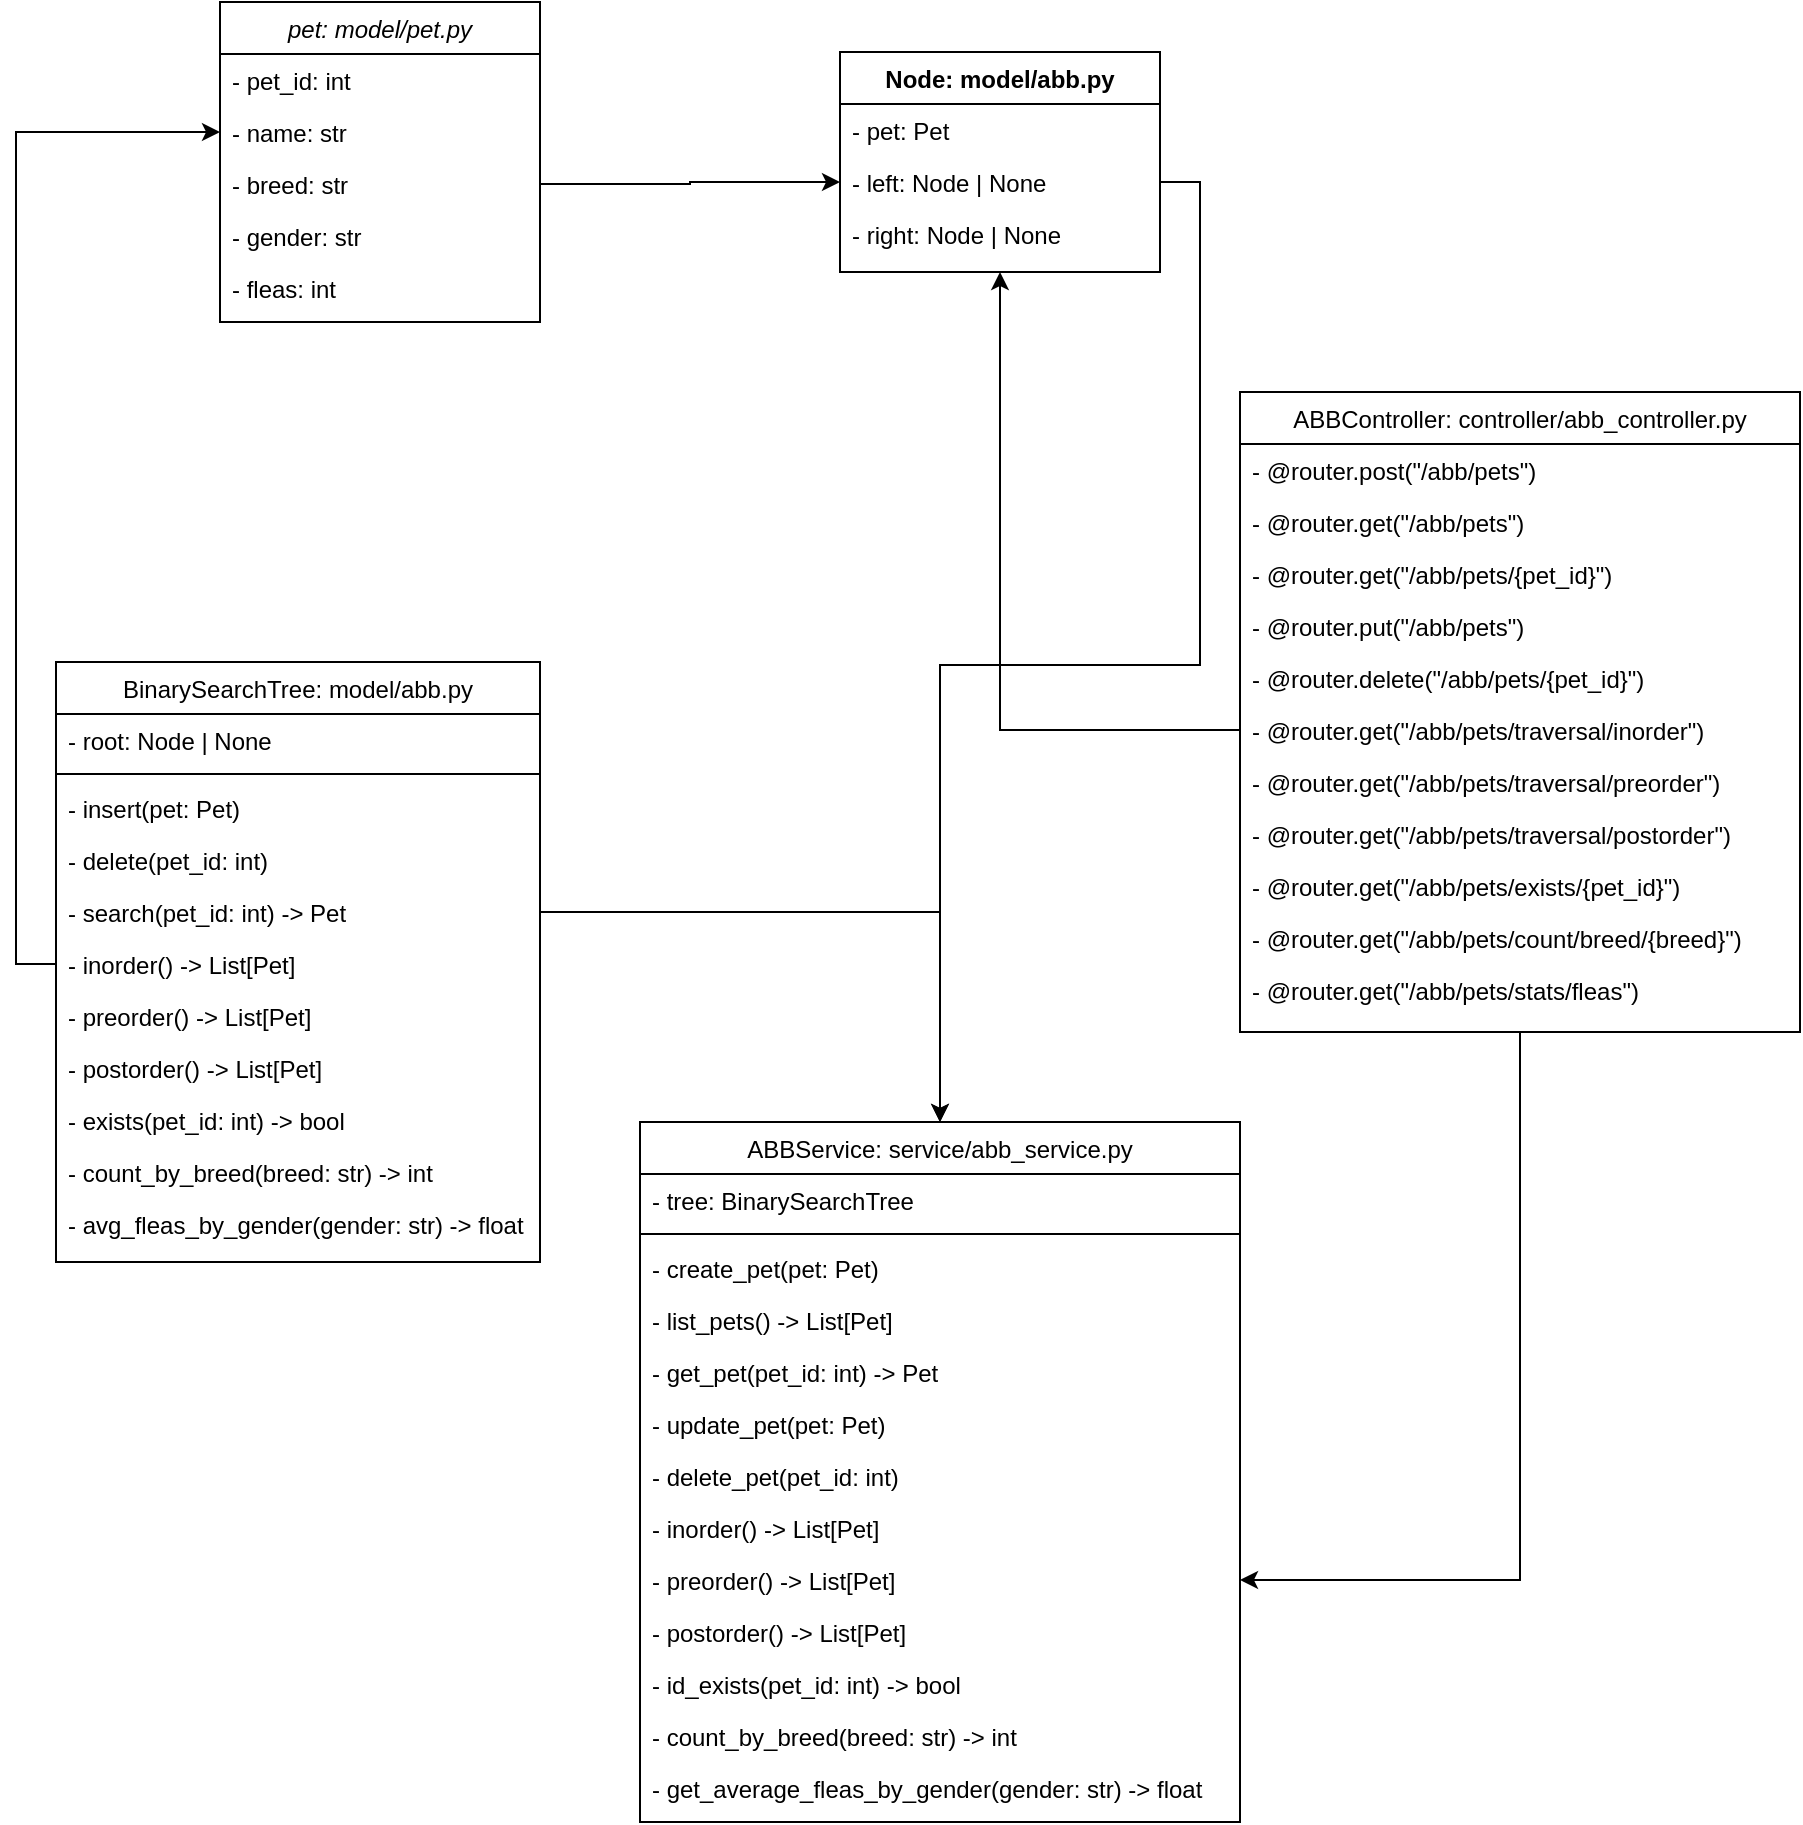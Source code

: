 <mxfile version="26.2.10">
  <diagram id="C5RBs43oDa-KdzZeNtuy" name="Page-1">
    <mxGraphModel dx="2318" dy="820" grid="1" gridSize="10" guides="1" tooltips="1" connect="1" arrows="1" fold="1" page="1" pageScale="1" pageWidth="827" pageHeight="1169" math="0" shadow="0">
      <root>
        <mxCell id="WIyWlLk6GJQsqaUBKTNV-0" />
        <mxCell id="WIyWlLk6GJQsqaUBKTNV-1" parent="WIyWlLk6GJQsqaUBKTNV-0" />
        <mxCell id="zkfFHV4jXpPFQw0GAbJ--0" value="pet: model/pet.py" style="swimlane;fontStyle=2;align=center;verticalAlign=top;childLayout=stackLayout;horizontal=1;startSize=26;horizontalStack=0;resizeParent=1;resizeLast=0;collapsible=1;marginBottom=0;rounded=0;shadow=0;strokeWidth=1;" parent="WIyWlLk6GJQsqaUBKTNV-1" vertex="1">
          <mxGeometry x="-160" y="70" width="160" height="160" as="geometry">
            <mxRectangle x="230" y="140" width="160" height="26" as="alternateBounds" />
          </mxGeometry>
        </mxCell>
        <mxCell id="zkfFHV4jXpPFQw0GAbJ--1" value="- pet_id: int" style="text;align=left;verticalAlign=top;spacingLeft=4;spacingRight=4;overflow=hidden;rotatable=0;points=[[0,0.5],[1,0.5]];portConstraint=eastwest;" parent="zkfFHV4jXpPFQw0GAbJ--0" vertex="1">
          <mxGeometry y="26" width="160" height="26" as="geometry" />
        </mxCell>
        <mxCell id="zkfFHV4jXpPFQw0GAbJ--2" value="- name: str&#xa;&#xa;&#xa;&#xa;" style="text;align=left;verticalAlign=top;spacingLeft=4;spacingRight=4;overflow=hidden;rotatable=0;points=[[0,0.5],[1,0.5]];portConstraint=eastwest;rounded=0;shadow=0;html=0;" parent="zkfFHV4jXpPFQw0GAbJ--0" vertex="1">
          <mxGeometry y="52" width="160" height="26" as="geometry" />
        </mxCell>
        <mxCell id="zkfFHV4jXpPFQw0GAbJ--3" value="- breed: str&#xa;&#xa;&#xa;&#xa;" style="text;align=left;verticalAlign=top;spacingLeft=4;spacingRight=4;overflow=hidden;rotatable=0;points=[[0,0.5],[1,0.5]];portConstraint=eastwest;rounded=0;shadow=0;html=0;" parent="zkfFHV4jXpPFQw0GAbJ--0" vertex="1">
          <mxGeometry y="78" width="160" height="26" as="geometry" />
        </mxCell>
        <mxCell id="qS7muwu76Zu2wZeBWWlA-0" value="- gender: str&#xa;&#xa;&#xa;&#xa;&#xa;&#xa;&#xa;&#xa;" style="text;align=left;verticalAlign=top;spacingLeft=4;spacingRight=4;overflow=hidden;rotatable=0;points=[[0,0.5],[1,0.5]];portConstraint=eastwest;rounded=0;shadow=0;html=0;" vertex="1" parent="zkfFHV4jXpPFQw0GAbJ--0">
          <mxGeometry y="104" width="160" height="26" as="geometry" />
        </mxCell>
        <mxCell id="qS7muwu76Zu2wZeBWWlA-1" value="- fleas: int&#xa;&#xa;&#xa;&#xa;" style="text;align=left;verticalAlign=top;spacingLeft=4;spacingRight=4;overflow=hidden;rotatable=0;points=[[0,0.5],[1,0.5]];portConstraint=eastwest;rounded=0;shadow=0;html=0;" vertex="1" parent="zkfFHV4jXpPFQw0GAbJ--0">
          <mxGeometry y="130" width="160" height="30" as="geometry" />
        </mxCell>
        <mxCell id="zkfFHV4jXpPFQw0GAbJ--13" value="Node: model/abb.py" style="swimlane;fontStyle=1;align=center;verticalAlign=top;childLayout=stackLayout;horizontal=1;startSize=26;horizontalStack=0;resizeParent=1;resizeLast=0;collapsible=1;marginBottom=0;rounded=0;shadow=0;strokeWidth=1;" parent="WIyWlLk6GJQsqaUBKTNV-1" vertex="1">
          <mxGeometry x="150" y="95" width="160" height="110" as="geometry">
            <mxRectangle x="340" y="380" width="170" height="26" as="alternateBounds" />
          </mxGeometry>
        </mxCell>
        <mxCell id="zkfFHV4jXpPFQw0GAbJ--14" value="- pet: Pet" style="text;align=left;verticalAlign=top;spacingLeft=4;spacingRight=4;overflow=hidden;rotatable=0;points=[[0,0.5],[1,0.5]];portConstraint=eastwest;" parent="zkfFHV4jXpPFQw0GAbJ--13" vertex="1">
          <mxGeometry y="26" width="160" height="26" as="geometry" />
        </mxCell>
        <mxCell id="qS7muwu76Zu2wZeBWWlA-2" value="- left: Node | None" style="text;align=left;verticalAlign=top;spacingLeft=4;spacingRight=4;overflow=hidden;rotatable=0;points=[[0,0.5],[1,0.5]];portConstraint=eastwest;" vertex="1" parent="zkfFHV4jXpPFQw0GAbJ--13">
          <mxGeometry y="52" width="160" height="26" as="geometry" />
        </mxCell>
        <mxCell id="qS7muwu76Zu2wZeBWWlA-3" value="- right: Node | None&#xa;&#xa;&#xa;&#xa;" style="text;align=left;verticalAlign=top;spacingLeft=4;spacingRight=4;overflow=hidden;rotatable=0;points=[[0,0.5],[1,0.5]];portConstraint=eastwest;" vertex="1" parent="zkfFHV4jXpPFQw0GAbJ--13">
          <mxGeometry y="78" width="160" height="26" as="geometry" />
        </mxCell>
        <mxCell id="zkfFHV4jXpPFQw0GAbJ--17" value="BinarySearchTree: model/abb.py&#xa;" style="swimlane;fontStyle=0;align=center;verticalAlign=top;childLayout=stackLayout;horizontal=1;startSize=26;horizontalStack=0;resizeParent=1;resizeLast=0;collapsible=1;marginBottom=0;rounded=0;shadow=0;strokeWidth=1;" parent="WIyWlLk6GJQsqaUBKTNV-1" vertex="1">
          <mxGeometry x="-242" y="400" width="242" height="300" as="geometry">
            <mxRectangle x="550" y="140" width="160" height="26" as="alternateBounds" />
          </mxGeometry>
        </mxCell>
        <mxCell id="zkfFHV4jXpPFQw0GAbJ--18" value="- root: Node | None" style="text;align=left;verticalAlign=top;spacingLeft=4;spacingRight=4;overflow=hidden;rotatable=0;points=[[0,0.5],[1,0.5]];portConstraint=eastwest;" parent="zkfFHV4jXpPFQw0GAbJ--17" vertex="1">
          <mxGeometry y="26" width="242" height="26" as="geometry" />
        </mxCell>
        <mxCell id="zkfFHV4jXpPFQw0GAbJ--23" value="" style="line;html=1;strokeWidth=1;align=left;verticalAlign=middle;spacingTop=-1;spacingLeft=3;spacingRight=3;rotatable=0;labelPosition=right;points=[];portConstraint=eastwest;" parent="zkfFHV4jXpPFQw0GAbJ--17" vertex="1">
          <mxGeometry y="52" width="242" height="8" as="geometry" />
        </mxCell>
        <mxCell id="zkfFHV4jXpPFQw0GAbJ--24" value="- insert(pet: Pet)&#xa;&#xa;&#xa;&#xa;" style="text;align=left;verticalAlign=top;spacingLeft=4;spacingRight=4;overflow=hidden;rotatable=0;points=[[0,0.5],[1,0.5]];portConstraint=eastwest;" parent="zkfFHV4jXpPFQw0GAbJ--17" vertex="1">
          <mxGeometry y="60" width="242" height="26" as="geometry" />
        </mxCell>
        <mxCell id="zkfFHV4jXpPFQw0GAbJ--25" value="- delete(pet_id: int)" style="text;align=left;verticalAlign=top;spacingLeft=4;spacingRight=4;overflow=hidden;rotatable=0;points=[[0,0.5],[1,0.5]];portConstraint=eastwest;" parent="zkfFHV4jXpPFQw0GAbJ--17" vertex="1">
          <mxGeometry y="86" width="242" height="26" as="geometry" />
        </mxCell>
        <mxCell id="qS7muwu76Zu2wZeBWWlA-6" value="- search(pet_id: int) -&gt; Pet" style="text;align=left;verticalAlign=top;spacingLeft=4;spacingRight=4;overflow=hidden;rotatable=0;points=[[0,0.5],[1,0.5]];portConstraint=eastwest;" vertex="1" parent="zkfFHV4jXpPFQw0GAbJ--17">
          <mxGeometry y="112" width="242" height="26" as="geometry" />
        </mxCell>
        <mxCell id="qS7muwu76Zu2wZeBWWlA-7" value="- inorder() -&gt; List[Pet]&#xa;&#xa;&#xa;&#xa;" style="text;align=left;verticalAlign=top;spacingLeft=4;spacingRight=4;overflow=hidden;rotatable=0;points=[[0,0.5],[1,0.5]];portConstraint=eastwest;" vertex="1" parent="zkfFHV4jXpPFQw0GAbJ--17">
          <mxGeometry y="138" width="242" height="26" as="geometry" />
        </mxCell>
        <mxCell id="qS7muwu76Zu2wZeBWWlA-8" value="- preorder() -&gt; List[Pet]&#xa;&#xa;&#xa;&#xa;" style="text;align=left;verticalAlign=top;spacingLeft=4;spacingRight=4;overflow=hidden;rotatable=0;points=[[0,0.5],[1,0.5]];portConstraint=eastwest;" vertex="1" parent="zkfFHV4jXpPFQw0GAbJ--17">
          <mxGeometry y="164" width="242" height="26" as="geometry" />
        </mxCell>
        <mxCell id="qS7muwu76Zu2wZeBWWlA-9" value="- postorder() -&gt; List[Pet]" style="text;align=left;verticalAlign=top;spacingLeft=4;spacingRight=4;overflow=hidden;rotatable=0;points=[[0,0.5],[1,0.5]];portConstraint=eastwest;" vertex="1" parent="zkfFHV4jXpPFQw0GAbJ--17">
          <mxGeometry y="190" width="242" height="26" as="geometry" />
        </mxCell>
        <mxCell id="qS7muwu76Zu2wZeBWWlA-10" value="- exists(pet_id: int) -&gt; bool" style="text;align=left;verticalAlign=top;spacingLeft=4;spacingRight=4;overflow=hidden;rotatable=0;points=[[0,0.5],[1,0.5]];portConstraint=eastwest;" vertex="1" parent="zkfFHV4jXpPFQw0GAbJ--17">
          <mxGeometry y="216" width="242" height="26" as="geometry" />
        </mxCell>
        <mxCell id="qS7muwu76Zu2wZeBWWlA-11" value="- count_by_breed(breed: str) -&gt; int&#xa;&#xa;&#xa;&#xa;" style="text;align=left;verticalAlign=top;spacingLeft=4;spacingRight=4;overflow=hidden;rotatable=0;points=[[0,0.5],[1,0.5]];portConstraint=eastwest;" vertex="1" parent="zkfFHV4jXpPFQw0GAbJ--17">
          <mxGeometry y="242" width="242" height="26" as="geometry" />
        </mxCell>
        <mxCell id="qS7muwu76Zu2wZeBWWlA-12" value="- avg_fleas_by_gender(gender: str) -&gt; float&#xa;&#xa;&#xa;&#xa;" style="text;align=left;verticalAlign=top;spacingLeft=4;spacingRight=4;overflow=hidden;rotatable=0;points=[[0,0.5],[1,0.5]];portConstraint=eastwest;" vertex="1" parent="zkfFHV4jXpPFQw0GAbJ--17">
          <mxGeometry y="268" width="242" height="26" as="geometry" />
        </mxCell>
        <mxCell id="qS7muwu76Zu2wZeBWWlA-13" value="ABBService: service/abb_service.py" style="swimlane;fontStyle=0;align=center;verticalAlign=top;childLayout=stackLayout;horizontal=1;startSize=26;horizontalStack=0;resizeParent=1;resizeLast=0;collapsible=1;marginBottom=0;rounded=0;shadow=0;strokeWidth=1;" vertex="1" parent="WIyWlLk6GJQsqaUBKTNV-1">
          <mxGeometry x="50" y="630" width="300" height="350" as="geometry">
            <mxRectangle x="550" y="140" width="160" height="26" as="alternateBounds" />
          </mxGeometry>
        </mxCell>
        <mxCell id="qS7muwu76Zu2wZeBWWlA-14" value="- tree: BinarySearchTree&#xa;&#xa;&#xa;&#xa;&#xa;&#xa;" style="text;align=left;verticalAlign=top;spacingLeft=4;spacingRight=4;overflow=hidden;rotatable=0;points=[[0,0.5],[1,0.5]];portConstraint=eastwest;" vertex="1" parent="qS7muwu76Zu2wZeBWWlA-13">
          <mxGeometry y="26" width="300" height="26" as="geometry" />
        </mxCell>
        <mxCell id="qS7muwu76Zu2wZeBWWlA-15" value="" style="line;html=1;strokeWidth=1;align=left;verticalAlign=middle;spacingTop=-1;spacingLeft=3;spacingRight=3;rotatable=0;labelPosition=right;points=[];portConstraint=eastwest;" vertex="1" parent="qS7muwu76Zu2wZeBWWlA-13">
          <mxGeometry y="52" width="300" height="8" as="geometry" />
        </mxCell>
        <mxCell id="qS7muwu76Zu2wZeBWWlA-16" value="- create_pet(pet: Pet)&#xa;&#xa;&#xa;&#xa;" style="text;align=left;verticalAlign=top;spacingLeft=4;spacingRight=4;overflow=hidden;rotatable=0;points=[[0,0.5],[1,0.5]];portConstraint=eastwest;" vertex="1" parent="qS7muwu76Zu2wZeBWWlA-13">
          <mxGeometry y="60" width="300" height="26" as="geometry" />
        </mxCell>
        <mxCell id="qS7muwu76Zu2wZeBWWlA-17" value="- list_pets() -&gt; List[Pet]" style="text;align=left;verticalAlign=top;spacingLeft=4;spacingRight=4;overflow=hidden;rotatable=0;points=[[0,0.5],[1,0.5]];portConstraint=eastwest;" vertex="1" parent="qS7muwu76Zu2wZeBWWlA-13">
          <mxGeometry y="86" width="300" height="26" as="geometry" />
        </mxCell>
        <mxCell id="qS7muwu76Zu2wZeBWWlA-18" value="- get_pet(pet_id: int) -&gt; Pet" style="text;align=left;verticalAlign=top;spacingLeft=4;spacingRight=4;overflow=hidden;rotatable=0;points=[[0,0.5],[1,0.5]];portConstraint=eastwest;" vertex="1" parent="qS7muwu76Zu2wZeBWWlA-13">
          <mxGeometry y="112" width="300" height="26" as="geometry" />
        </mxCell>
        <mxCell id="qS7muwu76Zu2wZeBWWlA-19" value="- update_pet(pet: Pet)" style="text;align=left;verticalAlign=top;spacingLeft=4;spacingRight=4;overflow=hidden;rotatable=0;points=[[0,0.5],[1,0.5]];portConstraint=eastwest;" vertex="1" parent="qS7muwu76Zu2wZeBWWlA-13">
          <mxGeometry y="138" width="300" height="26" as="geometry" />
        </mxCell>
        <mxCell id="qS7muwu76Zu2wZeBWWlA-20" value="- delete_pet(pet_id: int)" style="text;align=left;verticalAlign=top;spacingLeft=4;spacingRight=4;overflow=hidden;rotatable=0;points=[[0,0.5],[1,0.5]];portConstraint=eastwest;" vertex="1" parent="qS7muwu76Zu2wZeBWWlA-13">
          <mxGeometry y="164" width="300" height="26" as="geometry" />
        </mxCell>
        <mxCell id="qS7muwu76Zu2wZeBWWlA-21" value="- inorder() -&gt; List[Pet]" style="text;align=left;verticalAlign=top;spacingLeft=4;spacingRight=4;overflow=hidden;rotatable=0;points=[[0,0.5],[1,0.5]];portConstraint=eastwest;" vertex="1" parent="qS7muwu76Zu2wZeBWWlA-13">
          <mxGeometry y="190" width="300" height="26" as="geometry" />
        </mxCell>
        <mxCell id="qS7muwu76Zu2wZeBWWlA-22" value="- preorder() -&gt; List[Pet]" style="text;align=left;verticalAlign=top;spacingLeft=4;spacingRight=4;overflow=hidden;rotatable=0;points=[[0,0.5],[1,0.5]];portConstraint=eastwest;" vertex="1" parent="qS7muwu76Zu2wZeBWWlA-13">
          <mxGeometry y="216" width="300" height="26" as="geometry" />
        </mxCell>
        <mxCell id="qS7muwu76Zu2wZeBWWlA-23" value="- postorder() -&gt; List[Pet]&#xa;&#xa;&#xa;&#xa;" style="text;align=left;verticalAlign=top;spacingLeft=4;spacingRight=4;overflow=hidden;rotatable=0;points=[[0,0.5],[1,0.5]];portConstraint=eastwest;" vertex="1" parent="qS7muwu76Zu2wZeBWWlA-13">
          <mxGeometry y="242" width="300" height="26" as="geometry" />
        </mxCell>
        <mxCell id="qS7muwu76Zu2wZeBWWlA-24" value="- id_exists(pet_id: int) -&gt; bool&#xa;&#xa;&#xa;&#xa;" style="text;align=left;verticalAlign=top;spacingLeft=4;spacingRight=4;overflow=hidden;rotatable=0;points=[[0,0.5],[1,0.5]];portConstraint=eastwest;" vertex="1" parent="qS7muwu76Zu2wZeBWWlA-13">
          <mxGeometry y="268" width="300" height="26" as="geometry" />
        </mxCell>
        <mxCell id="qS7muwu76Zu2wZeBWWlA-25" value="- count_by_breed(breed: str) -&gt; int" style="text;align=left;verticalAlign=top;spacingLeft=4;spacingRight=4;overflow=hidden;rotatable=0;points=[[0,0.5],[1,0.5]];portConstraint=eastwest;" vertex="1" parent="qS7muwu76Zu2wZeBWWlA-13">
          <mxGeometry y="294" width="300" height="26" as="geometry" />
        </mxCell>
        <mxCell id="qS7muwu76Zu2wZeBWWlA-26" value="- get_average_fleas_by_gender(gender: str) -&gt; float&#xa;&#xa;&#xa;&#xa;" style="text;align=left;verticalAlign=top;spacingLeft=4;spacingRight=4;overflow=hidden;rotatable=0;points=[[0,0.5],[1,0.5]];portConstraint=eastwest;" vertex="1" parent="qS7muwu76Zu2wZeBWWlA-13">
          <mxGeometry y="320" width="300" height="26" as="geometry" />
        </mxCell>
        <mxCell id="qS7muwu76Zu2wZeBWWlA-49" style="edgeStyle=orthogonalEdgeStyle;rounded=0;orthogonalLoop=1;jettySize=auto;html=1;exitX=0.5;exitY=1;exitDx=0;exitDy=0;entryX=1;entryY=0.5;entryDx=0;entryDy=0;labelBackgroundColor=light-dark(#FFFFFF,#FFFFFF);" edge="1" parent="WIyWlLk6GJQsqaUBKTNV-1" source="qS7muwu76Zu2wZeBWWlA-27" target="qS7muwu76Zu2wZeBWWlA-22">
          <mxGeometry relative="1" as="geometry" />
        </mxCell>
        <mxCell id="qS7muwu76Zu2wZeBWWlA-27" value="ABBController: controller/abb_controller.py" style="swimlane;fontStyle=0;align=center;verticalAlign=top;childLayout=stackLayout;horizontal=1;startSize=26;horizontalStack=0;resizeParent=1;resizeLast=0;collapsible=1;marginBottom=0;rounded=0;shadow=0;strokeWidth=1;" vertex="1" parent="WIyWlLk6GJQsqaUBKTNV-1">
          <mxGeometry x="350" y="265" width="280" height="320" as="geometry">
            <mxRectangle x="550" y="140" width="160" height="26" as="alternateBounds" />
          </mxGeometry>
        </mxCell>
        <mxCell id="qS7muwu76Zu2wZeBWWlA-30" value="- @router.post(&quot;/abb/pets&quot;)&#xa;" style="text;align=left;verticalAlign=top;spacingLeft=4;spacingRight=4;overflow=hidden;rotatable=0;points=[[0,0.5],[1,0.5]];portConstraint=eastwest;" vertex="1" parent="qS7muwu76Zu2wZeBWWlA-27">
          <mxGeometry y="26" width="280" height="26" as="geometry" />
        </mxCell>
        <mxCell id="qS7muwu76Zu2wZeBWWlA-31" value="- @router.get(&quot;/abb/pets&quot;)" style="text;align=left;verticalAlign=top;spacingLeft=4;spacingRight=4;overflow=hidden;rotatable=0;points=[[0,0.5],[1,0.5]];portConstraint=eastwest;" vertex="1" parent="qS7muwu76Zu2wZeBWWlA-27">
          <mxGeometry y="52" width="280" height="26" as="geometry" />
        </mxCell>
        <mxCell id="qS7muwu76Zu2wZeBWWlA-32" value="- @router.get(&quot;/abb/pets/{pet_id}&quot;)" style="text;align=left;verticalAlign=top;spacingLeft=4;spacingRight=4;overflow=hidden;rotatable=0;points=[[0,0.5],[1,0.5]];portConstraint=eastwest;" vertex="1" parent="qS7muwu76Zu2wZeBWWlA-27">
          <mxGeometry y="78" width="280" height="26" as="geometry" />
        </mxCell>
        <mxCell id="qS7muwu76Zu2wZeBWWlA-33" value="- @router.put(&quot;/abb/pets&quot;)" style="text;align=left;verticalAlign=top;spacingLeft=4;spacingRight=4;overflow=hidden;rotatable=0;points=[[0,0.5],[1,0.5]];portConstraint=eastwest;" vertex="1" parent="qS7muwu76Zu2wZeBWWlA-27">
          <mxGeometry y="104" width="280" height="26" as="geometry" />
        </mxCell>
        <mxCell id="qS7muwu76Zu2wZeBWWlA-34" value="- @router.delete(&quot;/abb/pets/{pet_id}&quot;)" style="text;align=left;verticalAlign=top;spacingLeft=4;spacingRight=4;overflow=hidden;rotatable=0;points=[[0,0.5],[1,0.5]];portConstraint=eastwest;" vertex="1" parent="qS7muwu76Zu2wZeBWWlA-27">
          <mxGeometry y="130" width="280" height="26" as="geometry" />
        </mxCell>
        <mxCell id="qS7muwu76Zu2wZeBWWlA-35" value="- @router.get(&quot;/abb/pets/traversal/inorder&quot;)" style="text;align=left;verticalAlign=top;spacingLeft=4;spacingRight=4;overflow=hidden;rotatable=0;points=[[0,0.5],[1,0.5]];portConstraint=eastwest;" vertex="1" parent="qS7muwu76Zu2wZeBWWlA-27">
          <mxGeometry y="156" width="280" height="26" as="geometry" />
        </mxCell>
        <mxCell id="qS7muwu76Zu2wZeBWWlA-36" value="- @router.get(&quot;/abb/pets/traversal/preorder&quot;)" style="text;align=left;verticalAlign=top;spacingLeft=4;spacingRight=4;overflow=hidden;rotatable=0;points=[[0,0.5],[1,0.5]];portConstraint=eastwest;" vertex="1" parent="qS7muwu76Zu2wZeBWWlA-27">
          <mxGeometry y="182" width="280" height="26" as="geometry" />
        </mxCell>
        <mxCell id="qS7muwu76Zu2wZeBWWlA-37" value="- @router.get(&quot;/abb/pets/traversal/postorder&quot;)&#xa;" style="text;align=left;verticalAlign=top;spacingLeft=4;spacingRight=4;overflow=hidden;rotatable=0;points=[[0,0.5],[1,0.5]];portConstraint=eastwest;" vertex="1" parent="qS7muwu76Zu2wZeBWWlA-27">
          <mxGeometry y="208" width="280" height="26" as="geometry" />
        </mxCell>
        <mxCell id="qS7muwu76Zu2wZeBWWlA-38" value="- @router.get(&quot;/abb/pets/exists/{pet_id}&quot;)&#xa;" style="text;align=left;verticalAlign=top;spacingLeft=4;spacingRight=4;overflow=hidden;rotatable=0;points=[[0,0.5],[1,0.5]];portConstraint=eastwest;" vertex="1" parent="qS7muwu76Zu2wZeBWWlA-27">
          <mxGeometry y="234" width="280" height="26" as="geometry" />
        </mxCell>
        <mxCell id="qS7muwu76Zu2wZeBWWlA-39" value="- @router.get(&quot;/abb/pets/count/breed/{breed}&quot;)" style="text;align=left;verticalAlign=top;spacingLeft=4;spacingRight=4;overflow=hidden;rotatable=0;points=[[0,0.5],[1,0.5]];portConstraint=eastwest;" vertex="1" parent="qS7muwu76Zu2wZeBWWlA-27">
          <mxGeometry y="260" width="280" height="26" as="geometry" />
        </mxCell>
        <mxCell id="qS7muwu76Zu2wZeBWWlA-40" value="- @router.get(&quot;/abb/pets/stats/fleas&quot;)&#xa;" style="text;align=left;verticalAlign=top;spacingLeft=4;spacingRight=4;overflow=hidden;rotatable=0;points=[[0,0.5],[1,0.5]];portConstraint=eastwest;" vertex="1" parent="qS7muwu76Zu2wZeBWWlA-27">
          <mxGeometry y="286" width="280" height="26" as="geometry" />
        </mxCell>
        <mxCell id="qS7muwu76Zu2wZeBWWlA-42" style="edgeStyle=orthogonalEdgeStyle;rounded=0;orthogonalLoop=1;jettySize=auto;html=1;exitX=1;exitY=0.5;exitDx=0;exitDy=0;entryX=0;entryY=0.5;entryDx=0;entryDy=0;" edge="1" parent="WIyWlLk6GJQsqaUBKTNV-1" source="zkfFHV4jXpPFQw0GAbJ--3" target="qS7muwu76Zu2wZeBWWlA-2">
          <mxGeometry relative="1" as="geometry" />
        </mxCell>
        <mxCell id="qS7muwu76Zu2wZeBWWlA-43" style="edgeStyle=orthogonalEdgeStyle;rounded=0;orthogonalLoop=1;jettySize=auto;html=1;exitX=0;exitY=0.5;exitDx=0;exitDy=0;entryX=0.5;entryY=1;entryDx=0;entryDy=0;" edge="1" parent="WIyWlLk6GJQsqaUBKTNV-1" source="qS7muwu76Zu2wZeBWWlA-35" target="zkfFHV4jXpPFQw0GAbJ--13">
          <mxGeometry relative="1" as="geometry" />
        </mxCell>
        <mxCell id="qS7muwu76Zu2wZeBWWlA-44" style="edgeStyle=orthogonalEdgeStyle;rounded=0;orthogonalLoop=1;jettySize=auto;html=1;exitX=1;exitY=0.5;exitDx=0;exitDy=0;entryX=0.5;entryY=0;entryDx=0;entryDy=0;" edge="1" parent="WIyWlLk6GJQsqaUBKTNV-1" source="qS7muwu76Zu2wZeBWWlA-6" target="qS7muwu76Zu2wZeBWWlA-13">
          <mxGeometry relative="1" as="geometry" />
        </mxCell>
        <mxCell id="qS7muwu76Zu2wZeBWWlA-47" style="edgeStyle=orthogonalEdgeStyle;rounded=0;orthogonalLoop=1;jettySize=auto;html=1;exitX=0;exitY=0.5;exitDx=0;exitDy=0;entryX=0;entryY=0.5;entryDx=0;entryDy=0;" edge="1" parent="WIyWlLk6GJQsqaUBKTNV-1" source="qS7muwu76Zu2wZeBWWlA-7" target="zkfFHV4jXpPFQw0GAbJ--2">
          <mxGeometry relative="1" as="geometry" />
        </mxCell>
        <mxCell id="qS7muwu76Zu2wZeBWWlA-48" style="edgeStyle=orthogonalEdgeStyle;rounded=0;orthogonalLoop=1;jettySize=auto;html=1;exitX=1;exitY=0.5;exitDx=0;exitDy=0;entryX=0.5;entryY=0;entryDx=0;entryDy=0;" edge="1" parent="WIyWlLk6GJQsqaUBKTNV-1" source="qS7muwu76Zu2wZeBWWlA-2" target="qS7muwu76Zu2wZeBWWlA-13">
          <mxGeometry relative="1" as="geometry" />
        </mxCell>
      </root>
    </mxGraphModel>
  </diagram>
</mxfile>
